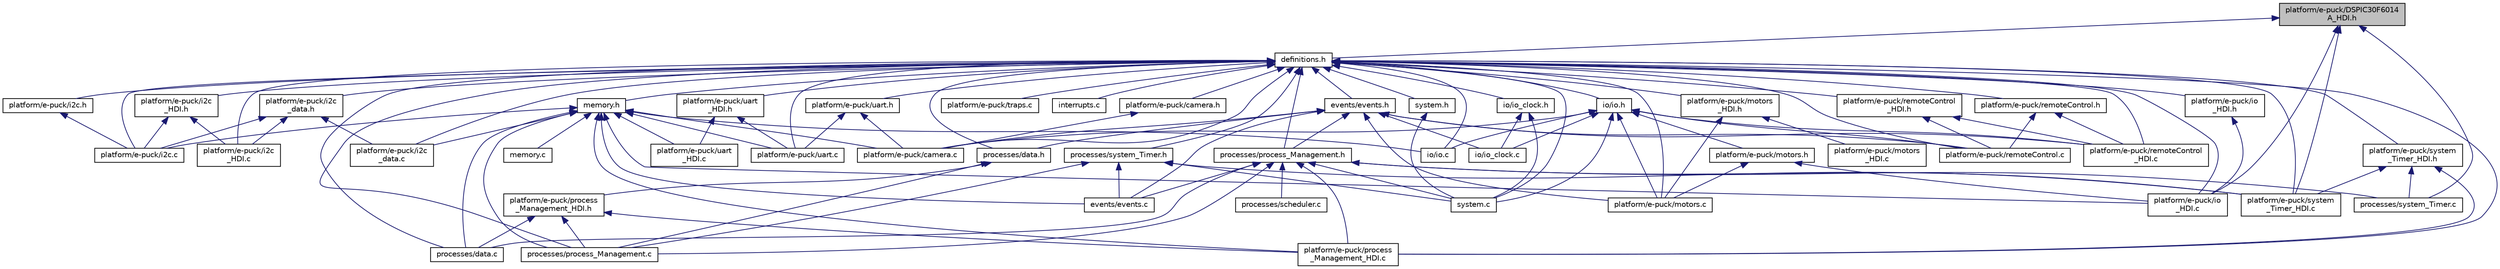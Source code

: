 digraph "platform/e-puck/DSPIC30F6014A_HDI.h"
{
  edge [fontname="Helvetica",fontsize="10",labelfontname="Helvetica",labelfontsize="10"];
  node [fontname="Helvetica",fontsize="10",shape=record];
  Node1 [label="platform/e-puck/DSPIC30F6014\lA_HDI.h",height=0.2,width=0.4,color="black", fillcolor="grey75", style="filled", fontcolor="black"];
  Node1 -> Node2 [dir="back",color="midnightblue",fontsize="10",style="solid",fontname="Helvetica"];
  Node2 [label="definitions.h",height=0.2,width=0.4,color="black", fillcolor="white", style="filled",URL="$d6/dc2/definitions_8h.html",tooltip="This file declares general preprocessor variables and types. "];
  Node2 -> Node3 [dir="back",color="midnightblue",fontsize="10",style="solid",fontname="Helvetica"];
  Node3 [label="interrupts.c",height=0.2,width=0.4,color="black", fillcolor="white", style="filled",URL="$d8/d22/interrupts_8c.html",tooltip="It defines the functions to create atomic sections. "];
  Node2 -> Node4 [dir="back",color="midnightblue",fontsize="10",style="solid",fontname="Helvetica"];
  Node4 [label="memory.h",height=0.2,width=0.4,color="black", fillcolor="white", style="filled",URL="$dc/d18/memory_8h.html",tooltip="declares functions to allocate, free, and copy memory "];
  Node4 -> Node5 [dir="back",color="midnightblue",fontsize="10",style="solid",fontname="Helvetica"];
  Node5 [label="memory.c",height=0.2,width=0.4,color="black", fillcolor="white", style="filled",URL="$df/dd5/memory_8c.html",tooltip="defines functions to allocate, free, and copy memory "];
  Node4 -> Node6 [dir="back",color="midnightblue",fontsize="10",style="solid",fontname="Helvetica"];
  Node6 [label="events/events.c",height=0.2,width=0.4,color="black", fillcolor="white", style="filled",URL="$de/deb/events_8c.html",tooltip="defines functions to create, (un)subscribe, (un)register, and delete events and related handler..."];
  Node4 -> Node7 [dir="back",color="midnightblue",fontsize="10",style="solid",fontname="Helvetica"];
  Node7 [label="io/io.c",height=0.2,width=0.4,color="black", fillcolor="white", style="filled",URL="$df/d0a/io_8c.html",tooltip="defines functions to control the IO timer and to (un)register IO Handler. "];
  Node4 -> Node8 [dir="back",color="midnightblue",fontsize="10",style="solid",fontname="Helvetica"];
  Node8 [label="platform/e-puck/camera.c",height=0.2,width=0.4,color="black", fillcolor="white", style="filled",URL="$d1/de0/camera_8c.html",tooltip="This file includes functions to process data retrieved by a camera. "];
  Node4 -> Node9 [dir="back",color="midnightblue",fontsize="10",style="solid",fontname="Helvetica"];
  Node9 [label="platform/e-puck/i2c.c",height=0.2,width=0.4,color="black", fillcolor="white", style="filled",URL="$d9/dcb/i2c_8c.html",tooltip="defines functions to read and write on the I2C interface. "];
  Node4 -> Node10 [dir="back",color="midnightblue",fontsize="10",style="solid",fontname="Helvetica"];
  Node10 [label="platform/e-puck/i2c\l_data.c",height=0.2,width=0.4,color="black", fillcolor="white", style="filled",URL="$df/dd6/i2c__data_8c.html",tooltip="defines functions to manage the I2C queue. "];
  Node4 -> Node11 [dir="back",color="midnightblue",fontsize="10",style="solid",fontname="Helvetica"];
  Node11 [label="platform/e-puck/io\l_HDI.c",height=0.2,width=0.4,color="black", fillcolor="white", style="filled",URL="$d3/d87/io__HDI_8c.html",tooltip="Hardware dependent implementations to start and stop the I/O timer. This timer executes IO functions ..."];
  Node4 -> Node12 [dir="back",color="midnightblue",fontsize="10",style="solid",fontname="Helvetica"];
  Node12 [label="platform/e-puck/process\l_Management_HDI.c",height=0.2,width=0.4,color="black", fillcolor="white", style="filled",URL="$d2/d78/process__Management__HDI_8c.html",tooltip="Hardware dependent implementations to manage processes (e.g. task swichting) "];
  Node4 -> Node13 [dir="back",color="midnightblue",fontsize="10",style="solid",fontname="Helvetica"];
  Node13 [label="platform/e-puck/uart.c",height=0.2,width=0.4,color="black", fillcolor="white", style="filled",URL="$d1/d87/uart_8c.html",tooltip="This file includes functions needed to transmit data via uart(1 & 2). "];
  Node4 -> Node14 [dir="back",color="midnightblue",fontsize="10",style="solid",fontname="Helvetica"];
  Node14 [label="platform/e-puck/uart\l_HDI.c",height=0.2,width=0.4,color="black", fillcolor="white", style="filled",URL="$da/d3a/uart__HDI_8c.html",tooltip="Hardware dependent implementations to control the message flow of the UART interface. "];
  Node4 -> Node15 [dir="back",color="midnightblue",fontsize="10",style="solid",fontname="Helvetica"];
  Node15 [label="processes/data.c",height=0.2,width=0.4,color="black", fillcolor="white", style="filled",URL="$de/da9/data_8c.html",tooltip="This file includes all functions which are needed to manage data structures needed by the processes m..."];
  Node4 -> Node16 [dir="back",color="midnightblue",fontsize="10",style="solid",fontname="Helvetica"];
  Node16 [label="processes/process_Management.c",height=0.2,width=0.4,color="black", fillcolor="white", style="filled",URL="$da/d14/process__Management_8c.html",tooltip="This file includes all functions wich are needed to manage processes (e.g. task swichting) ..."];
  Node2 -> Node17 [dir="back",color="midnightblue",fontsize="10",style="solid",fontname="Helvetica"];
  Node17 [label="system.c",height=0.2,width=0.4,color="black", fillcolor="white", style="filled",URL="$d4/dfd/system_8c.html",tooltip="defines functions to initialise and start OpenSwarm. "];
  Node2 -> Node18 [dir="back",color="midnightblue",fontsize="10",style="solid",fontname="Helvetica"];
  Node18 [label="system.h",height=0.2,width=0.4,color="black", fillcolor="white", style="filled",URL="$dc/db2/system_8h.html",tooltip="declares functions to initialise and start OpenSwarm. "];
  Node18 -> Node17 [dir="back",color="midnightblue",fontsize="10",style="solid",fontname="Helvetica"];
  Node2 -> Node19 [dir="back",color="midnightblue",fontsize="10",style="solid",fontname="Helvetica"];
  Node19 [label="processes/system_Timer.h",height=0.2,width=0.4,color="black", fillcolor="white", style="filled",URL="$df/dbf/system__Timer_8h.html",tooltip="This file includes all hardware dependent functions, which are nesessary to initialise, configure and run the system Time. "];
  Node19 -> Node17 [dir="back",color="midnightblue",fontsize="10",style="solid",fontname="Helvetica"];
  Node19 -> Node6 [dir="back",color="midnightblue",fontsize="10",style="solid",fontname="Helvetica"];
  Node19 -> Node20 [dir="back",color="midnightblue",fontsize="10",style="solid",fontname="Helvetica"];
  Node20 [label="platform/e-puck/system\l_Timer_HDI.c",height=0.2,width=0.4,color="black", fillcolor="white", style="filled",URL="$d7/de8/system__Timer__HDI_8c.html",tooltip="Hardware dependent implementations to initialise, configure and the operating system. "];
  Node19 -> Node16 [dir="back",color="midnightblue",fontsize="10",style="solid",fontname="Helvetica"];
  Node2 -> Node21 [dir="back",color="midnightblue",fontsize="10",style="solid",fontname="Helvetica"];
  Node21 [label="processes/process_Management.h",height=0.2,width=0.4,color="black", fillcolor="white", style="filled",URL="$dd/de5/process__Management_8h.html",tooltip="This file includes all functions wich are needed to manage processes (e.g. task creation, switching, termination) "];
  Node21 -> Node17 [dir="back",color="midnightblue",fontsize="10",style="solid",fontname="Helvetica"];
  Node21 -> Node6 [dir="back",color="midnightblue",fontsize="10",style="solid",fontname="Helvetica"];
  Node21 -> Node12 [dir="back",color="midnightblue",fontsize="10",style="solid",fontname="Helvetica"];
  Node21 -> Node20 [dir="back",color="midnightblue",fontsize="10",style="solid",fontname="Helvetica"];
  Node21 -> Node15 [dir="back",color="midnightblue",fontsize="10",style="solid",fontname="Helvetica"];
  Node21 -> Node16 [dir="back",color="midnightblue",fontsize="10",style="solid",fontname="Helvetica"];
  Node21 -> Node22 [dir="back",color="midnightblue",fontsize="10",style="solid",fontname="Helvetica"];
  Node22 [label="processes/scheduler.c",height=0.2,width=0.4,color="black", fillcolor="white", style="filled",URL="$dd/d6c/scheduler_8c.html",tooltip="This file includes all functions wich are needed to specify a scheduling algorithm. "];
  Node21 -> Node23 [dir="back",color="midnightblue",fontsize="10",style="solid",fontname="Helvetica"];
  Node23 [label="processes/system_Timer.c",height=0.2,width=0.4,color="black", fillcolor="white", style="filled",URL="$de/dfb/system__Timer_8c.html",tooltip="This file includes all hardware dependent functions, which are nesessary to initialise, configure and run the system Time. "];
  Node2 -> Node24 [dir="back",color="midnightblue",fontsize="10",style="solid",fontname="Helvetica"];
  Node24 [label="events/events.h",height=0.2,width=0.4,color="black", fillcolor="white", style="filled",URL="$db/dd2/events_8h.html",tooltip="declares functions to create, (un)subscribe, (un)register, and delete events and related handler..."];
  Node24 -> Node21 [dir="back",color="midnightblue",fontsize="10",style="solid",fontname="Helvetica"];
  Node24 -> Node6 [dir="back",color="midnightblue",fontsize="10",style="solid",fontname="Helvetica"];
  Node24 -> Node25 [dir="back",color="midnightblue",fontsize="10",style="solid",fontname="Helvetica"];
  Node25 [label="io/io_clock.c",height=0.2,width=0.4,color="black", fillcolor="white", style="filled",URL="$da/d17/io__clock_8c.html",tooltip="defines the system clock that provides a continuous time value (granulation of 1 ms). "];
  Node24 -> Node8 [dir="back",color="midnightblue",fontsize="10",style="solid",fontname="Helvetica"];
  Node24 -> Node26 [dir="back",color="midnightblue",fontsize="10",style="solid",fontname="Helvetica"];
  Node26 [label="platform/e-puck/motors.c",height=0.2,width=0.4,color="black", fillcolor="white", style="filled",URL="$d6/d0e/motors_8c.html",tooltip="This file provides the function needed to actuate the motors. "];
  Node24 -> Node27 [dir="back",color="midnightblue",fontsize="10",style="solid",fontname="Helvetica"];
  Node27 [label="processes/data.h",height=0.2,width=0.4,color="black", fillcolor="white", style="filled",URL="$d2/dbd/data_8h.html",tooltip="This file includes all functions which are needed to manage data structures needed by the processes m..."];
  Node27 -> Node28 [dir="back",color="midnightblue",fontsize="10",style="solid",fontname="Helvetica"];
  Node28 [label="platform/e-puck/process\l_Management_HDI.h",height=0.2,width=0.4,color="black", fillcolor="white", style="filled",URL="$de/dad/process__Management__HDI_8h.html",tooltip="Hardware dependent implementations to manage processes (e.g. task swichting) "];
  Node28 -> Node12 [dir="back",color="midnightblue",fontsize="10",style="solid",fontname="Helvetica"];
  Node28 -> Node15 [dir="back",color="midnightblue",fontsize="10",style="solid",fontname="Helvetica"];
  Node28 -> Node16 [dir="back",color="midnightblue",fontsize="10",style="solid",fontname="Helvetica"];
  Node27 -> Node16 [dir="back",color="midnightblue",fontsize="10",style="solid",fontname="Helvetica"];
  Node24 -> Node29 [dir="back",color="midnightblue",fontsize="10",style="solid",fontname="Helvetica"];
  Node29 [label="platform/e-puck/remoteControl.c",height=0.2,width=0.4,color="black", fillcolor="white", style="filled",URL="$d7/d92/remoteControl_8c.html",tooltip="This file includes functions needed to receive and decode messages from a remote control. "];
  Node24 -> Node30 [dir="back",color="midnightblue",fontsize="10",style="solid",fontname="Helvetica"];
  Node30 [label="platform/e-puck/remoteControl\l_HDI.c",height=0.2,width=0.4,color="black", fillcolor="white", style="filled",URL="$d0/dae/remoteControl__HDI_8c.html",tooltip="Hardware dependent implementations to receive and decode messages from a remote control. "];
  Node2 -> Node31 [dir="back",color="midnightblue",fontsize="10",style="solid",fontname="Helvetica"];
  Node31 [label="io/io.h",height=0.2,width=0.4,color="black", fillcolor="white", style="filled",URL="$dc/dac/io_8h.html",tooltip="declares functions to control the IO timer and to (un)register IO Handler. "];
  Node31 -> Node17 [dir="back",color="midnightblue",fontsize="10",style="solid",fontname="Helvetica"];
  Node31 -> Node7 [dir="back",color="midnightblue",fontsize="10",style="solid",fontname="Helvetica"];
  Node31 -> Node25 [dir="back",color="midnightblue",fontsize="10",style="solid",fontname="Helvetica"];
  Node31 -> Node8 [dir="back",color="midnightblue",fontsize="10",style="solid",fontname="Helvetica"];
  Node31 -> Node32 [dir="back",color="midnightblue",fontsize="10",style="solid",fontname="Helvetica"];
  Node32 [label="platform/e-puck/motors.h",height=0.2,width=0.4,color="black", fillcolor="white", style="filled",URL="$dd/d59/motors_8h.html",tooltip="This file provides the function needed to actuate the motors. "];
  Node32 -> Node11 [dir="back",color="midnightblue",fontsize="10",style="solid",fontname="Helvetica"];
  Node32 -> Node26 [dir="back",color="midnightblue",fontsize="10",style="solid",fontname="Helvetica"];
  Node31 -> Node26 [dir="back",color="midnightblue",fontsize="10",style="solid",fontname="Helvetica"];
  Node31 -> Node29 [dir="back",color="midnightblue",fontsize="10",style="solid",fontname="Helvetica"];
  Node31 -> Node30 [dir="back",color="midnightblue",fontsize="10",style="solid",fontname="Helvetica"];
  Node2 -> Node33 [dir="back",color="midnightblue",fontsize="10",style="solid",fontname="Helvetica"];
  Node33 [label="io/io_clock.h",height=0.2,width=0.4,color="black", fillcolor="white", style="filled",URL="$d9/ded/io__clock_8h.html",tooltip="declares the system clock that provides a continuous time value (granulation of 1 ms)..."];
  Node33 -> Node17 [dir="back",color="midnightblue",fontsize="10",style="solid",fontname="Helvetica"];
  Node33 -> Node25 [dir="back",color="midnightblue",fontsize="10",style="solid",fontname="Helvetica"];
  Node2 -> Node7 [dir="back",color="midnightblue",fontsize="10",style="solid",fontname="Helvetica"];
  Node2 -> Node34 [dir="back",color="midnightblue",fontsize="10",style="solid",fontname="Helvetica"];
  Node34 [label="platform/e-puck/camera.h",height=0.2,width=0.4,color="black", fillcolor="white", style="filled",URL="$d7/df6/camera_8h.html",tooltip="This file includes functions to process data retrieved by a camera. "];
  Node34 -> Node8 [dir="back",color="midnightblue",fontsize="10",style="solid",fontname="Helvetica"];
  Node2 -> Node35 [dir="back",color="midnightblue",fontsize="10",style="solid",fontname="Helvetica"];
  Node35 [label="platform/e-puck/uart.h",height=0.2,width=0.4,color="black", fillcolor="white", style="filled",URL="$d2/d86/uart_8h.html",tooltip="This file includes functions needed to transmit data via uart(1 & 2). "];
  Node35 -> Node8 [dir="back",color="midnightblue",fontsize="10",style="solid",fontname="Helvetica"];
  Node35 -> Node13 [dir="back",color="midnightblue",fontsize="10",style="solid",fontname="Helvetica"];
  Node2 -> Node8 [dir="back",color="midnightblue",fontsize="10",style="solid",fontname="Helvetica"];
  Node2 -> Node36 [dir="back",color="midnightblue",fontsize="10",style="solid",fontname="Helvetica"];
  Node36 [label="platform/e-puck/i2c.h",height=0.2,width=0.4,color="black", fillcolor="white", style="filled",URL="$d5/daf/i2c_8h.html",tooltip="This file includes functions to read and write on the I2C interface. "];
  Node36 -> Node9 [dir="back",color="midnightblue",fontsize="10",style="solid",fontname="Helvetica"];
  Node2 -> Node37 [dir="back",color="midnightblue",fontsize="10",style="solid",fontname="Helvetica"];
  Node37 [label="platform/e-puck/i2c\l_data.h",height=0.2,width=0.4,color="black", fillcolor="white", style="filled",URL="$d8/ded/i2c__data_8h.html",tooltip="This file includes functions to read and write on the I2C interface. "];
  Node37 -> Node9 [dir="back",color="midnightblue",fontsize="10",style="solid",fontname="Helvetica"];
  Node37 -> Node10 [dir="back",color="midnightblue",fontsize="10",style="solid",fontname="Helvetica"];
  Node37 -> Node38 [dir="back",color="midnightblue",fontsize="10",style="solid",fontname="Helvetica"];
  Node38 [label="platform/e-puck/i2c\l_HDI.c",height=0.2,width=0.4,color="black", fillcolor="white", style="filled",URL="$d9/df1/i2c__HDI_8c.html",tooltip="Hardware dependent implementations to read and write on the I2C interface. "];
  Node2 -> Node39 [dir="back",color="midnightblue",fontsize="10",style="solid",fontname="Helvetica"];
  Node39 [label="platform/e-puck/i2c\l_HDI.h",height=0.2,width=0.4,color="black", fillcolor="white", style="filled",URL="$d4/db3/i2c__HDI_8h.html",tooltip="Hardware dependent implementations to read and write on the I2C interface. "];
  Node39 -> Node9 [dir="back",color="midnightblue",fontsize="10",style="solid",fontname="Helvetica"];
  Node39 -> Node38 [dir="back",color="midnightblue",fontsize="10",style="solid",fontname="Helvetica"];
  Node2 -> Node9 [dir="back",color="midnightblue",fontsize="10",style="solid",fontname="Helvetica"];
  Node2 -> Node10 [dir="back",color="midnightblue",fontsize="10",style="solid",fontname="Helvetica"];
  Node2 -> Node38 [dir="back",color="midnightblue",fontsize="10",style="solid",fontname="Helvetica"];
  Node2 -> Node40 [dir="back",color="midnightblue",fontsize="10",style="solid",fontname="Helvetica"];
  Node40 [label="platform/e-puck/io\l_HDI.h",height=0.2,width=0.4,color="black", fillcolor="white", style="filled",URL="$d1/d81/io__HDI_8h.html",tooltip="Hardware dependent implementations to start and stop the I/O timer. This timer executes IO functions ..."];
  Node40 -> Node11 [dir="back",color="midnightblue",fontsize="10",style="solid",fontname="Helvetica"];
  Node2 -> Node11 [dir="back",color="midnightblue",fontsize="10",style="solid",fontname="Helvetica"];
  Node2 -> Node41 [dir="back",color="midnightblue",fontsize="10",style="solid",fontname="Helvetica"];
  Node41 [label="platform/e-puck/motors\l_HDI.h",height=0.2,width=0.4,color="black", fillcolor="white", style="filled",URL="$df/d85/motors__HDI_8h.html",tooltip="Hardware dependent implementations to actuate the motors. "];
  Node41 -> Node26 [dir="back",color="midnightblue",fontsize="10",style="solid",fontname="Helvetica"];
  Node41 -> Node42 [dir="back",color="midnightblue",fontsize="10",style="solid",fontname="Helvetica"];
  Node42 [label="platform/e-puck/motors\l_HDI.c",height=0.2,width=0.4,color="black", fillcolor="white", style="filled",URL="$da/d9d/motors__HDI_8c.html",tooltip="Hardware dependent implementations to actuate the motors. "];
  Node2 -> Node26 [dir="back",color="midnightblue",fontsize="10",style="solid",fontname="Helvetica"];
  Node2 -> Node27 [dir="back",color="midnightblue",fontsize="10",style="solid",fontname="Helvetica"];
  Node2 -> Node43 [dir="back",color="midnightblue",fontsize="10",style="solid",fontname="Helvetica"];
  Node43 [label="platform/e-puck/system\l_Timer_HDI.h",height=0.2,width=0.4,color="black", fillcolor="white", style="filled",URL="$d7/d30/system__Timer__HDI_8h.html",tooltip="Hardware dependent implementations to initialise, configure and the operating system. "];
  Node43 -> Node12 [dir="back",color="midnightblue",fontsize="10",style="solid",fontname="Helvetica"];
  Node43 -> Node20 [dir="back",color="midnightblue",fontsize="10",style="solid",fontname="Helvetica"];
  Node43 -> Node23 [dir="back",color="midnightblue",fontsize="10",style="solid",fontname="Helvetica"];
  Node2 -> Node12 [dir="back",color="midnightblue",fontsize="10",style="solid",fontname="Helvetica"];
  Node2 -> Node44 [dir="back",color="midnightblue",fontsize="10",style="solid",fontname="Helvetica"];
  Node44 [label="platform/e-puck/remoteControl.h",height=0.2,width=0.4,color="black", fillcolor="white", style="filled",URL="$d2/d2f/remoteControl_8h.html",tooltip="This file includes functions needed to receive and decode messages from a remote control. "];
  Node44 -> Node29 [dir="back",color="midnightblue",fontsize="10",style="solid",fontname="Helvetica"];
  Node44 -> Node30 [dir="back",color="midnightblue",fontsize="10",style="solid",fontname="Helvetica"];
  Node2 -> Node45 [dir="back",color="midnightblue",fontsize="10",style="solid",fontname="Helvetica"];
  Node45 [label="platform/e-puck/remoteControl\l_HDI.h",height=0.2,width=0.4,color="black", fillcolor="white", style="filled",URL="$d8/d4a/remoteControl__HDI_8h.html",tooltip="Hardware dependent implementations to receive and decode messages from a remote control. "];
  Node45 -> Node29 [dir="back",color="midnightblue",fontsize="10",style="solid",fontname="Helvetica"];
  Node45 -> Node30 [dir="back",color="midnightblue",fontsize="10",style="solid",fontname="Helvetica"];
  Node2 -> Node29 [dir="back",color="midnightblue",fontsize="10",style="solid",fontname="Helvetica"];
  Node2 -> Node30 [dir="back",color="midnightblue",fontsize="10",style="solid",fontname="Helvetica"];
  Node2 -> Node20 [dir="back",color="midnightblue",fontsize="10",style="solid",fontname="Helvetica"];
  Node2 -> Node46 [dir="back",color="midnightblue",fontsize="10",style="solid",fontname="Helvetica"];
  Node46 [label="platform/e-puck/traps.c",height=0.2,width=0.4,color="black", fillcolor="white", style="filled",URL="$d8/d4b/traps_8c.html",tooltip="Hardware dependent implementations to catch hardware traps. "];
  Node2 -> Node47 [dir="back",color="midnightblue",fontsize="10",style="solid",fontname="Helvetica"];
  Node47 [label="platform/e-puck/uart\l_HDI.h",height=0.2,width=0.4,color="black", fillcolor="white", style="filled",URL="$dc/d0b/uart__HDI_8h.html",tooltip="Hardware dependent implementations to control the message flow of the UART interface. "];
  Node47 -> Node13 [dir="back",color="midnightblue",fontsize="10",style="solid",fontname="Helvetica"];
  Node47 -> Node14 [dir="back",color="midnightblue",fontsize="10",style="solid",fontname="Helvetica"];
  Node2 -> Node13 [dir="back",color="midnightblue",fontsize="10",style="solid",fontname="Helvetica"];
  Node2 -> Node15 [dir="back",color="midnightblue",fontsize="10",style="solid",fontname="Helvetica"];
  Node2 -> Node16 [dir="back",color="midnightblue",fontsize="10",style="solid",fontname="Helvetica"];
  Node1 -> Node11 [dir="back",color="midnightblue",fontsize="10",style="solid",fontname="Helvetica"];
  Node1 -> Node20 [dir="back",color="midnightblue",fontsize="10",style="solid",fontname="Helvetica"];
  Node1 -> Node23 [dir="back",color="midnightblue",fontsize="10",style="solid",fontname="Helvetica"];
}
